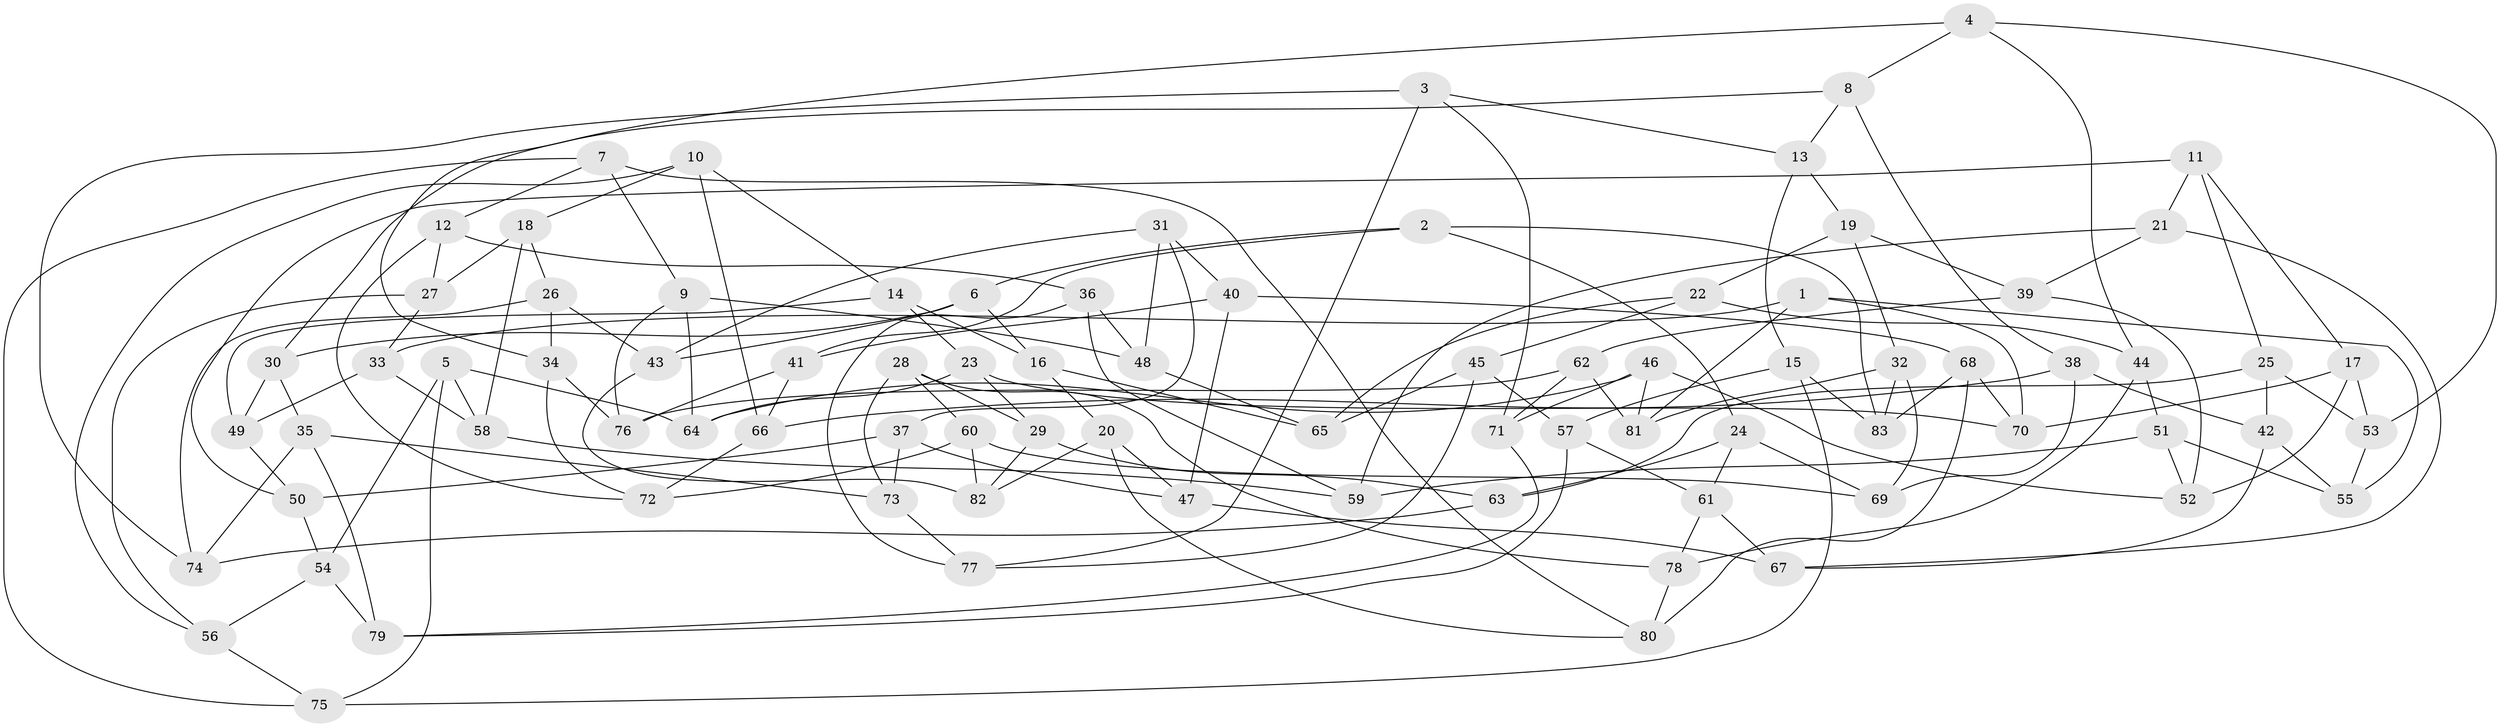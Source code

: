 // coarse degree distribution, {4: 0.5689655172413793, 6: 0.43103448275862066}
// Generated by graph-tools (version 1.1) at 2025/24/03/03/25 07:24:25]
// undirected, 83 vertices, 166 edges
graph export_dot {
graph [start="1"]
  node [color=gray90,style=filled];
  1;
  2;
  3;
  4;
  5;
  6;
  7;
  8;
  9;
  10;
  11;
  12;
  13;
  14;
  15;
  16;
  17;
  18;
  19;
  20;
  21;
  22;
  23;
  24;
  25;
  26;
  27;
  28;
  29;
  30;
  31;
  32;
  33;
  34;
  35;
  36;
  37;
  38;
  39;
  40;
  41;
  42;
  43;
  44;
  45;
  46;
  47;
  48;
  49;
  50;
  51;
  52;
  53;
  54;
  55;
  56;
  57;
  58;
  59;
  60;
  61;
  62;
  63;
  64;
  65;
  66;
  67;
  68;
  69;
  70;
  71;
  72;
  73;
  74;
  75;
  76;
  77;
  78;
  79;
  80;
  81;
  82;
  83;
  1 -- 81;
  1 -- 70;
  1 -- 55;
  1 -- 33;
  2 -- 83;
  2 -- 24;
  2 -- 41;
  2 -- 6;
  3 -- 13;
  3 -- 74;
  3 -- 71;
  3 -- 77;
  4 -- 8;
  4 -- 53;
  4 -- 44;
  4 -- 34;
  5 -- 75;
  5 -- 58;
  5 -- 64;
  5 -- 54;
  6 -- 30;
  6 -- 16;
  6 -- 43;
  7 -- 12;
  7 -- 80;
  7 -- 9;
  7 -- 75;
  8 -- 13;
  8 -- 38;
  8 -- 30;
  9 -- 76;
  9 -- 48;
  9 -- 64;
  10 -- 56;
  10 -- 14;
  10 -- 66;
  10 -- 18;
  11 -- 25;
  11 -- 17;
  11 -- 21;
  11 -- 50;
  12 -- 72;
  12 -- 36;
  12 -- 27;
  13 -- 19;
  13 -- 15;
  14 -- 49;
  14 -- 23;
  14 -- 16;
  15 -- 57;
  15 -- 83;
  15 -- 75;
  16 -- 65;
  16 -- 20;
  17 -- 70;
  17 -- 53;
  17 -- 52;
  18 -- 27;
  18 -- 26;
  18 -- 58;
  19 -- 32;
  19 -- 39;
  19 -- 22;
  20 -- 80;
  20 -- 47;
  20 -- 82;
  21 -- 67;
  21 -- 39;
  21 -- 59;
  22 -- 65;
  22 -- 44;
  22 -- 45;
  23 -- 70;
  23 -- 29;
  23 -- 64;
  24 -- 61;
  24 -- 69;
  24 -- 63;
  25 -- 42;
  25 -- 53;
  25 -- 63;
  26 -- 43;
  26 -- 74;
  26 -- 34;
  27 -- 56;
  27 -- 33;
  28 -- 29;
  28 -- 78;
  28 -- 60;
  28 -- 73;
  29 -- 82;
  29 -- 63;
  30 -- 35;
  30 -- 49;
  31 -- 37;
  31 -- 40;
  31 -- 43;
  31 -- 48;
  32 -- 83;
  32 -- 69;
  32 -- 81;
  33 -- 58;
  33 -- 49;
  34 -- 72;
  34 -- 76;
  35 -- 74;
  35 -- 73;
  35 -- 79;
  36 -- 48;
  36 -- 59;
  36 -- 77;
  37 -- 50;
  37 -- 47;
  37 -- 73;
  38 -- 42;
  38 -- 66;
  38 -- 69;
  39 -- 62;
  39 -- 52;
  40 -- 68;
  40 -- 47;
  40 -- 41;
  41 -- 76;
  41 -- 66;
  42 -- 67;
  42 -- 55;
  43 -- 82;
  44 -- 78;
  44 -- 51;
  45 -- 65;
  45 -- 57;
  45 -- 77;
  46 -- 81;
  46 -- 64;
  46 -- 52;
  46 -- 71;
  47 -- 67;
  48 -- 65;
  49 -- 50;
  50 -- 54;
  51 -- 52;
  51 -- 55;
  51 -- 59;
  53 -- 55;
  54 -- 79;
  54 -- 56;
  56 -- 75;
  57 -- 61;
  57 -- 79;
  58 -- 59;
  60 -- 82;
  60 -- 72;
  60 -- 69;
  61 -- 67;
  61 -- 78;
  62 -- 76;
  62 -- 71;
  62 -- 81;
  63 -- 74;
  66 -- 72;
  68 -- 70;
  68 -- 80;
  68 -- 83;
  71 -- 79;
  73 -- 77;
  78 -- 80;
}
